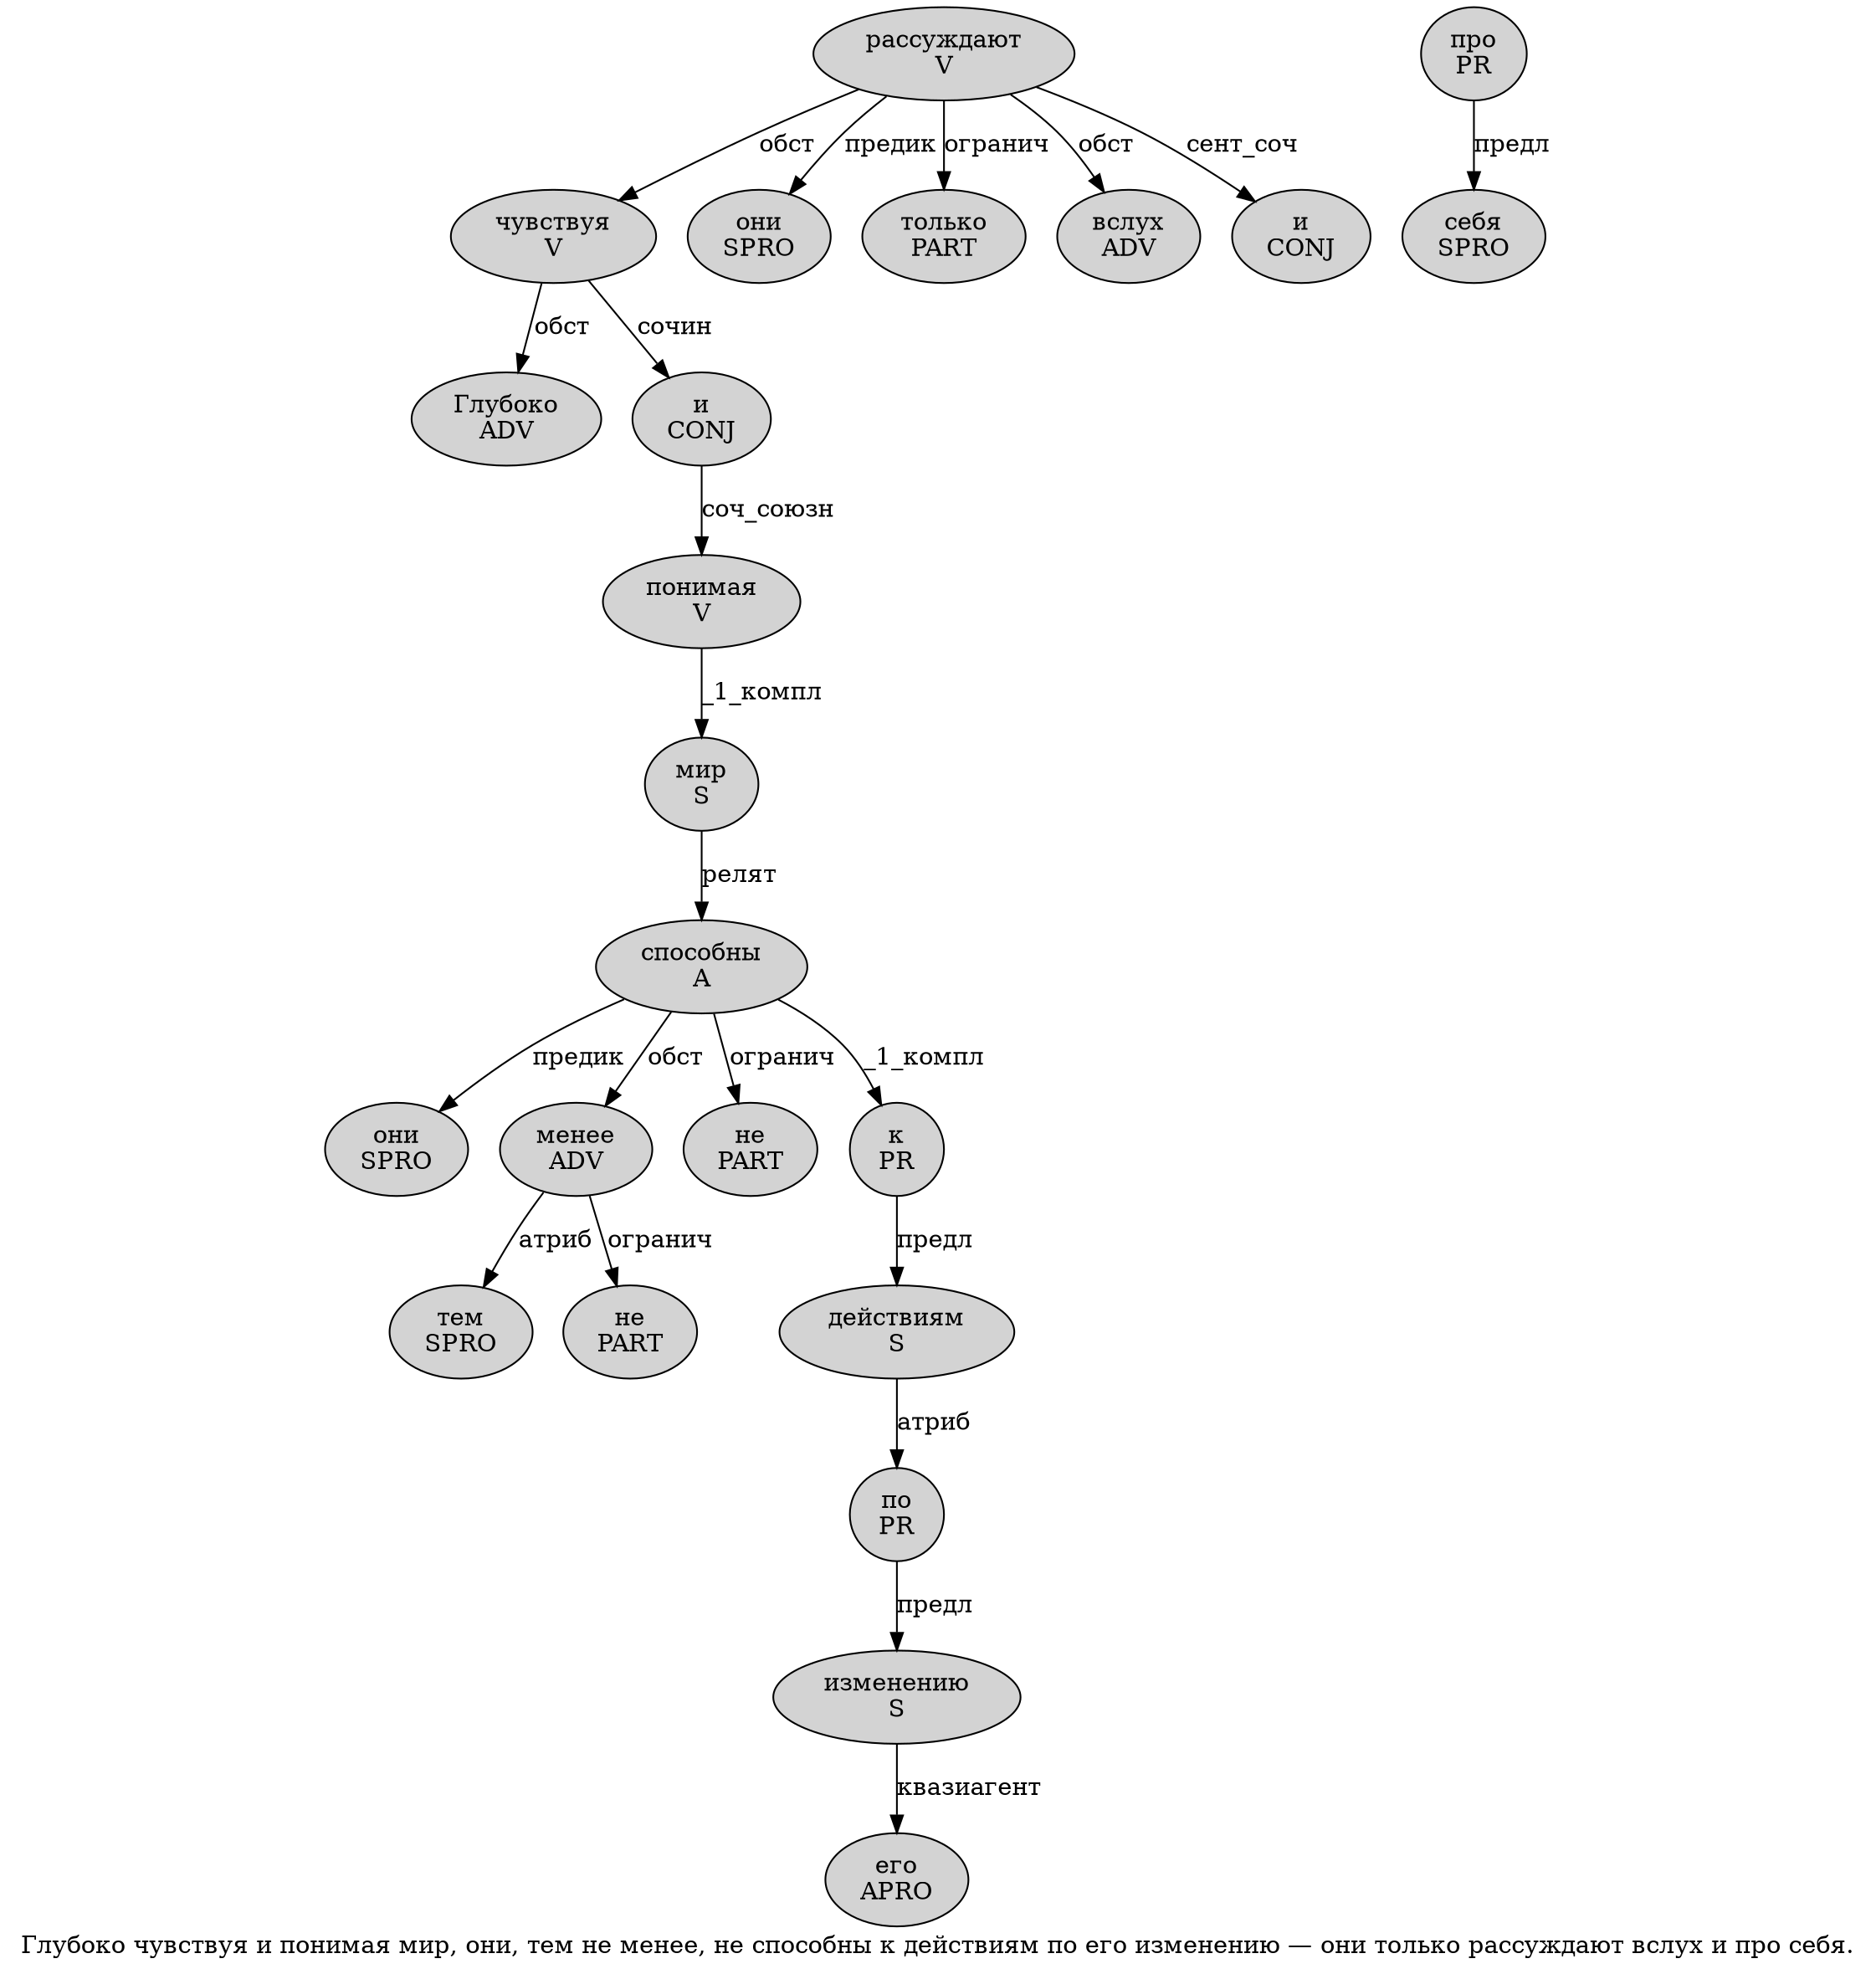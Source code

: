 digraph SENTENCE_2042 {
	graph [label="Глубоко чувствуя и понимая мир, они, тем не менее, не способны к действиям по его изменению — они только рассуждают вслух и про себя."]
	node [style=filled]
		0 [label="Глубоко
ADV" color="" fillcolor=lightgray penwidth=1 shape=ellipse]
		1 [label="чувствуя
V" color="" fillcolor=lightgray penwidth=1 shape=ellipse]
		2 [label="и
CONJ" color="" fillcolor=lightgray penwidth=1 shape=ellipse]
		3 [label="понимая
V" color="" fillcolor=lightgray penwidth=1 shape=ellipse]
		4 [label="мир
S" color="" fillcolor=lightgray penwidth=1 shape=ellipse]
		6 [label="они
SPRO" color="" fillcolor=lightgray penwidth=1 shape=ellipse]
		8 [label="тем
SPRO" color="" fillcolor=lightgray penwidth=1 shape=ellipse]
		9 [label="не
PART" color="" fillcolor=lightgray penwidth=1 shape=ellipse]
		10 [label="менее
ADV" color="" fillcolor=lightgray penwidth=1 shape=ellipse]
		12 [label="не
PART" color="" fillcolor=lightgray penwidth=1 shape=ellipse]
		13 [label="способны
A" color="" fillcolor=lightgray penwidth=1 shape=ellipse]
		14 [label="к
PR" color="" fillcolor=lightgray penwidth=1 shape=ellipse]
		15 [label="действиям
S" color="" fillcolor=lightgray penwidth=1 shape=ellipse]
		16 [label="по
PR" color="" fillcolor=lightgray penwidth=1 shape=ellipse]
		17 [label="его
APRO" color="" fillcolor=lightgray penwidth=1 shape=ellipse]
		18 [label="изменению
S" color="" fillcolor=lightgray penwidth=1 shape=ellipse]
		20 [label="они
SPRO" color="" fillcolor=lightgray penwidth=1 shape=ellipse]
		21 [label="только
PART" color="" fillcolor=lightgray penwidth=1 shape=ellipse]
		22 [label="рассуждают
V" color="" fillcolor=lightgray penwidth=1 shape=ellipse]
		23 [label="вслух
ADV" color="" fillcolor=lightgray penwidth=1 shape=ellipse]
		24 [label="и
CONJ" color="" fillcolor=lightgray penwidth=1 shape=ellipse]
		25 [label="про
PR" color="" fillcolor=lightgray penwidth=1 shape=ellipse]
		26 [label="себя
SPRO" color="" fillcolor=lightgray penwidth=1 shape=ellipse]
			18 -> 17 [label="квазиагент"]
			2 -> 3 [label="соч_союзн"]
			4 -> 13 [label="релят"]
			3 -> 4 [label="_1_компл"]
			13 -> 6 [label="предик"]
			13 -> 10 [label="обст"]
			13 -> 12 [label="огранич"]
			13 -> 14 [label="_1_компл"]
			10 -> 8 [label="атриб"]
			10 -> 9 [label="огранич"]
			15 -> 16 [label="атриб"]
			22 -> 1 [label="обст"]
			22 -> 20 [label="предик"]
			22 -> 21 [label="огранич"]
			22 -> 23 [label="обст"]
			22 -> 24 [label="сент_соч"]
			16 -> 18 [label="предл"]
			14 -> 15 [label="предл"]
			1 -> 0 [label="обст"]
			1 -> 2 [label="сочин"]
			25 -> 26 [label="предл"]
}
